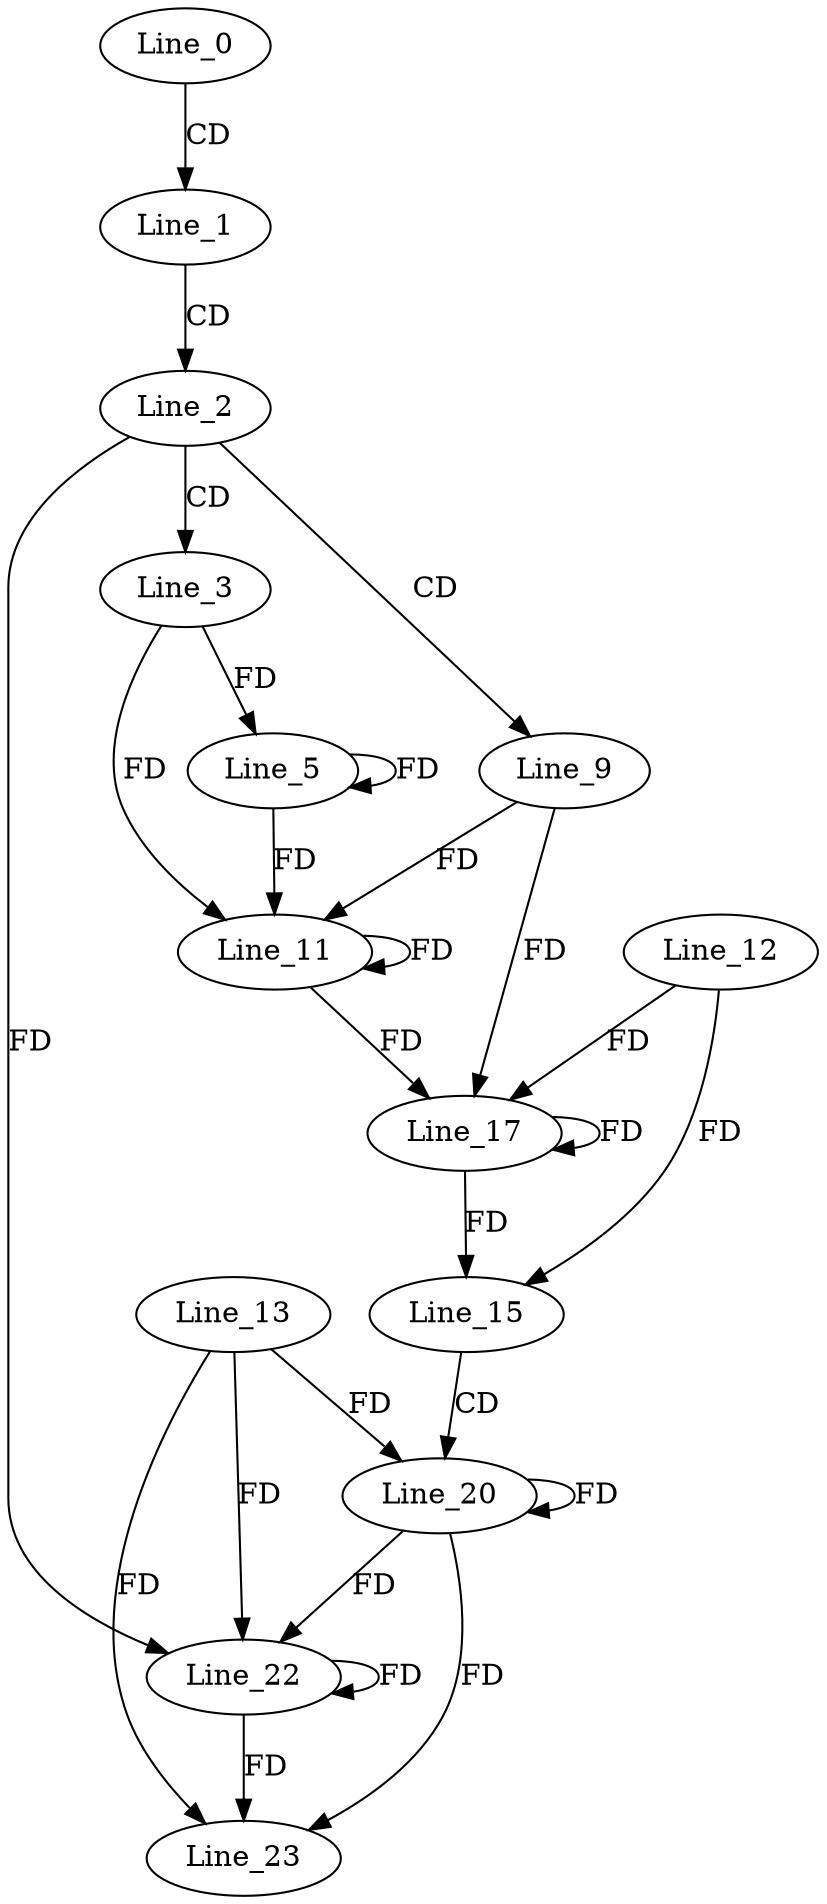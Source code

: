 digraph G {
  Line_0;
  Line_1;
  Line_2;
  Line_3;
  Line_5;
  Line_9;
  Line_11;
  Line_11;
  Line_12;
  Line_15;
  Line_17;
  Line_17;
  Line_20;
  Line_13;
  Line_22;
  Line_22;
  Line_22;
  Line_22;
  Line_22;
  Line_22;
  Line_23;
  Line_23;
  Line_0 -> Line_1 [ label="CD" ];
  Line_1 -> Line_2 [ label="CD" ];
  Line_2 -> Line_3 [ label="CD" ];
  Line_3 -> Line_5 [ label="FD" ];
  Line_5 -> Line_5 [ label="FD" ];
  Line_2 -> Line_9 [ label="CD" ];
  Line_9 -> Line_11 [ label="FD" ];
  Line_11 -> Line_11 [ label="FD" ];
  Line_3 -> Line_11 [ label="FD" ];
  Line_5 -> Line_11 [ label="FD" ];
  Line_12 -> Line_15 [ label="FD" ];
  Line_17 -> Line_17 [ label="FD" ];
  Line_12 -> Line_17 [ label="FD" ];
  Line_9 -> Line_17 [ label="FD" ];
  Line_11 -> Line_17 [ label="FD" ];
  Line_15 -> Line_20 [ label="CD" ];
  Line_20 -> Line_20 [ label="FD" ];
  Line_13 -> Line_20 [ label="FD" ];
  Line_20 -> Line_22 [ label="FD" ];
  Line_13 -> Line_22 [ label="FD" ];
  Line_22 -> Line_22 [ label="FD" ];
  Line_2 -> Line_22 [ label="FD" ];
  Line_20 -> Line_23 [ label="FD" ];
  Line_13 -> Line_23 [ label="FD" ];
  Line_22 -> Line_23 [ label="FD" ];
  Line_17 -> Line_15 [ label="FD" ];
}
